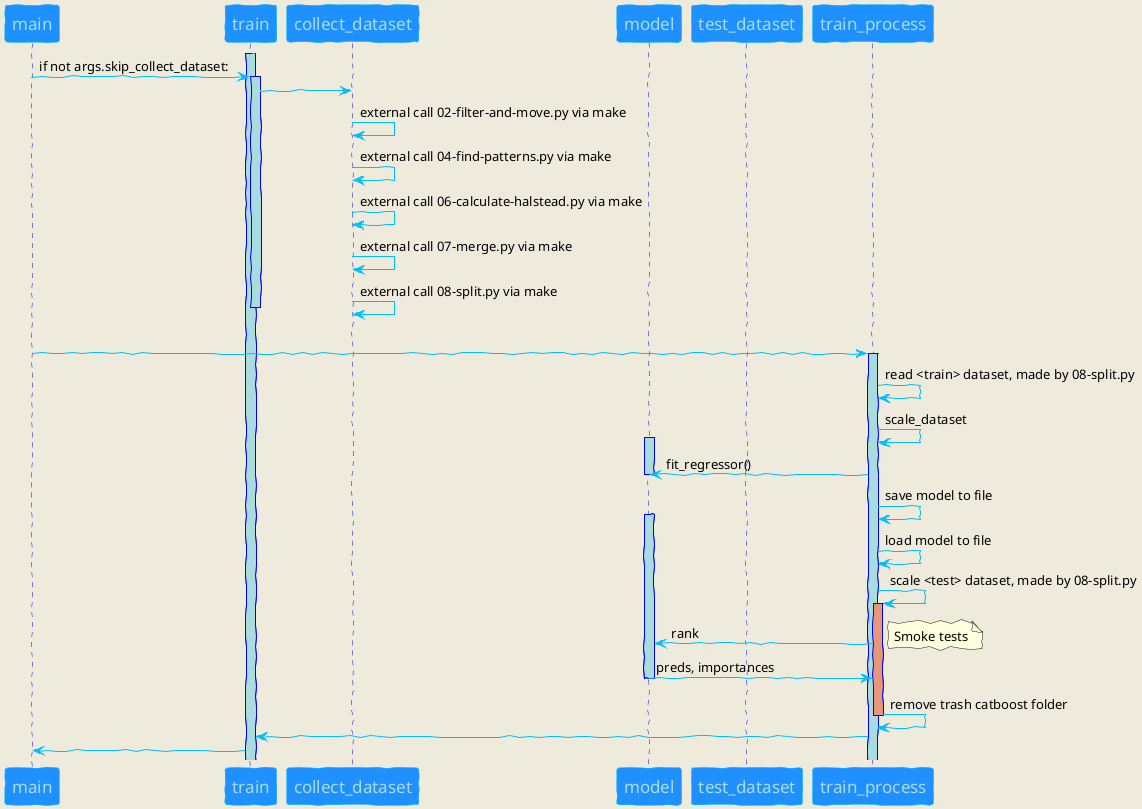 @startuml
@startuml
skinparam backgroundColor #EEEBDC
skinparam handwritten true

skinparam sequence {
ArrowColor DeepSkyBlue
ActorBorderColor DeepSkyBlue
LifeLineBorderColor blue
LifeLineBackgroundColor #A9DCDF

ParticipantBorderColor DeepSkyBlue
ParticipantBackgroundColor DodgerBlue
ParticipantFontName Impact
ParticipantFontSize 17
ParticipantFontColor #A9DCDF

ActorBackgroundColor aqua
ActorFontColor DeepSkyBlue
ActorFontSize 17
ActorFontName Aapex
}

participant "main" as main
participant "train" as train
participant "collect_dataset" as collect_dataset
participant "model" as model
participant "test_dataset" as test_dataset
activate train
main -> train: if not args.skip_collect_dataset:
activate train
train -> collect_dataset
collect_dataset -> collect_dataset: external call 02-filter-and-move.py via make
collect_dataset -> collect_dataset: external call 04-find-patterns.py via make
collect_dataset -> collect_dataset: external call 06-calculate-halstead.py via make
collect_dataset -> collect_dataset: external call 07-merge.py via make
collect_dataset -> collect_dataset: external call 08-split.py via make
deactivate train
|||
main -> train_process
activate train_process
train_process -> train_process: read <train> dataset, made by 08-split.py
train_process -> train_process: scale_dataset
activate model
train_process -> model: fit_regressor()
deactivate model
train_process -> train_process: save model to file
activate model
train_process -> train_process: load model to file
train_process -> train_process: scale <test> dataset, made by 08-split.py
activate train_process  #DarkSalmon
train_process -> model: rank
note right : Smoke tests
model -> train_process: preds, importances
deactivate model
train_process -> train_process: remove trash catboost folder
deactivate train_process
train_process -> train
train -> main
@enduml